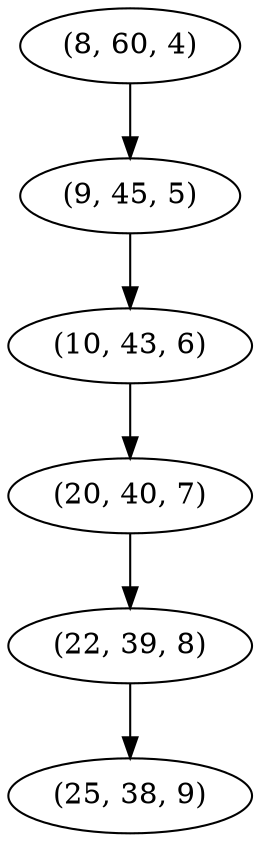 digraph tree {
    "(8, 60, 4)";
    "(9, 45, 5)";
    "(10, 43, 6)";
    "(20, 40, 7)";
    "(22, 39, 8)";
    "(25, 38, 9)";
    "(8, 60, 4)" -> "(9, 45, 5)";
    "(9, 45, 5)" -> "(10, 43, 6)";
    "(10, 43, 6)" -> "(20, 40, 7)";
    "(20, 40, 7)" -> "(22, 39, 8)";
    "(22, 39, 8)" -> "(25, 38, 9)";
}
